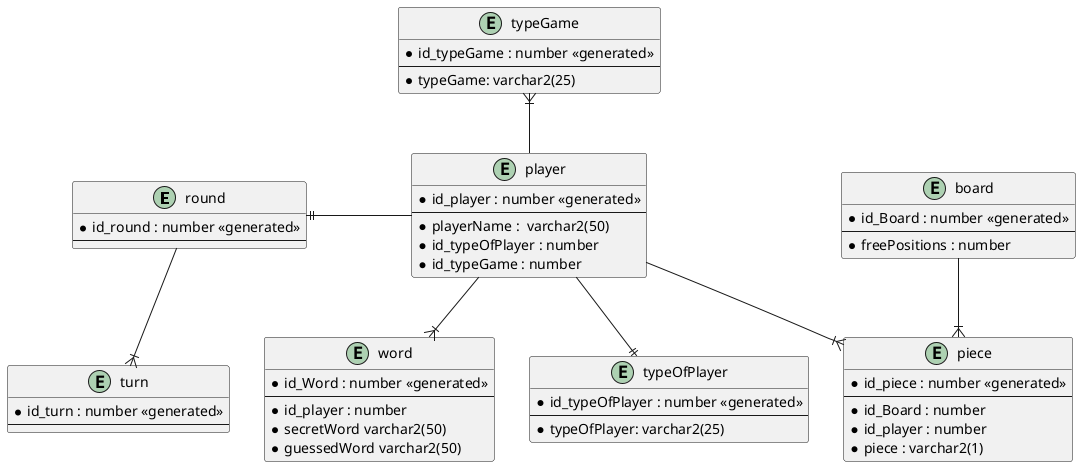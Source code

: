 @startuml VocabularyLogicModelMain

entity round {
    * id_round : number <<generated>>
    --
}

entity turn
{
    * id_turn : number <<generated>>
    --
}

entity player
{
    * id_player : number <<generated>>
    --
    * playerName :  varchar2(50)
    * id_typeOfPlayer : number
    * id_typeGame : number
}

entity typeOfPlayer {
    * id_typeOfPlayer : number <<generated>>
    --
    * typeOfPlayer: varchar2(25)
}


entity typeGame
{
     * id_typeGame : number <<generated>>
    --
    * typeGame: varchar2(25)
}

player -up-|{ typeGame
round --|{ turn
player -left-|| round
player --|| typeOfPlayer

/' Tic Tac Toe'/ 
entity board {
    * id_Board : number <<generated>>
    --
    * freePositions : number
}
entity piece{
    *id_piece : number <<generated>>
    --
    * id_Board : number 
    * id_player : number 
    *piece : varchar2(1)
}

board --|{piece
player --|{piece


/' HangMan'/

entity word {
    * id_Word : number <<generated>>
    --
     * id_player : number 
    * secretWord varchar2(50)
    * guessedWord varchar2(50)
}

player --|{word



@enduml
